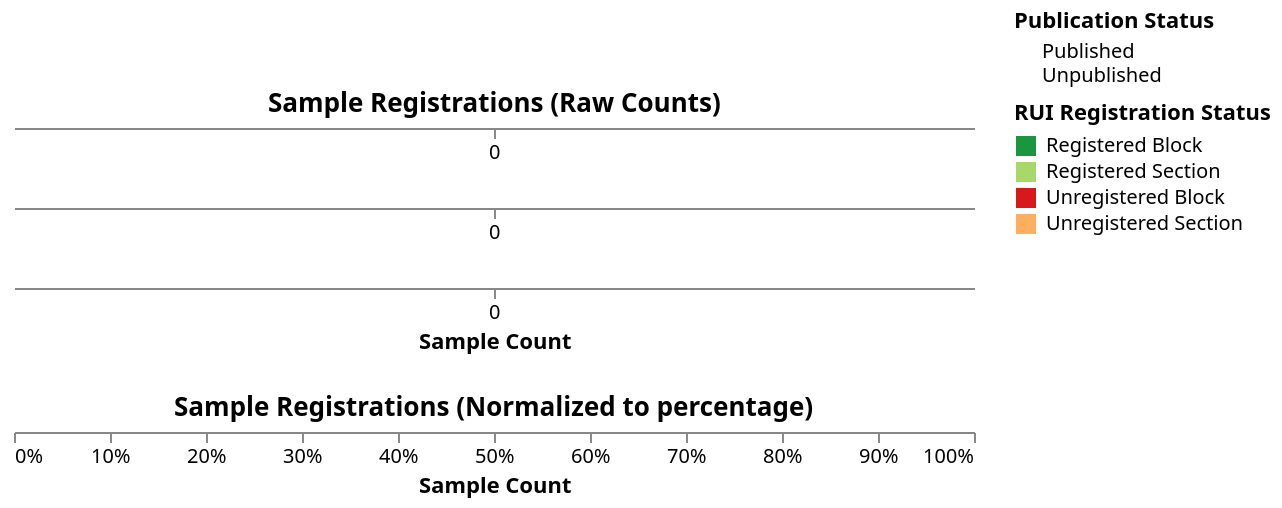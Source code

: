 {
  "$schema": "https://vega.github.io/schema/vega-lite/v5.json",
  "description": "Report for HuBMAP CCF Registrations",
  "autosize": {"type": "fit", "resize": true},
  "data": {
    "name": "nodes"
  },
  "transform": [
    { "filter": "isValid(datum.provider) && isValid(datum.status_color)" },
    { "filter": { "param": "published_selection" } }
  ],
  "vconcat": [
    {
      "mark": { "type": "text" },
      "data": { "values": [] },
      "params": [
        {
          "name": "published_selection",
          "select": {
            "type": "point"
          },
          "bind": "legend",
          "value": [
            { "published_status": "Published" },
            { "published_status": "Unpublished" }
          ]
        }
      ],
      "encoding": {
        "opacity": {
          "field": "published_status",
          "title": "Publication Status",
          "type": "ordinal",
          "legend": {
            "orient": "right",
            "values": [
              "Published",
              "Unpublished"
            ],
            "symbolSize": 0
          }
        }
      }
    },
    {
      "title": "Sample Registrations (Raw Counts)",
      "height": {"step": 40},
      "width": 480,      
      "mark": "bar",
      "transform": [ {"filter": "datum.provider != 'Vanderbilt TMC' && datum.provider != 'All Tissue Providers'"} ],
      "encoding": {
        "x": { "aggregate": "count", "field": "status", "title": null },
        "y": { "field": "provider", "title": null },
        "color": { "field": "status", "type": "nominal", "title": "RUI Registration Status", "scale": {
          "domain": ["Registered Block", "Registered Section", "Unregistered Block", "Unregistered Section"],
          "range": ["#1a9641", "#a6d96a", "#d7191c", "#fdae61"]
        } },
        "tooltip": [
          { "field": "provider", "title": "Tissue Provider" },
          { "field": "status", "title": "Status" },
          { "aggregate": "count", "field": "status", "title": "Sample Count" }
        ]
      }
    },
    {
      "height": {"step": 40},
      "width": 480,      
      "mark": "bar",
      "transform": [ {"filter": "datum.provider == 'Vanderbilt TMC'"} ],
      "encoding": {
        "x": { "aggregate": "count", "field": "status", "title": null },
        "y": { "field": "provider", "title": null },
        "color": { "field": "status", "type": "nominal", "title": "RUI Registration Status" },
        "tooltip": [
          { "field": "provider", "title": "Tissue Provider" },
          { "field": "status", "title": "Status" },
          { "aggregate": "count", "field": "status", "title": "Sample Count" }
        ]
      }
    },
    {
      "height": {"step": 40},
      "width": 480,      
      "mark": "bar",
      "transform": [ {"filter": "datum.provider == 'All Tissue Providers'"} ],
      "encoding": {
        "x": { "aggregate": "count", "field": "status", "title": "Sample Count" },
        "y": { "field": "provider", "title": null },
        "color": { "field": "status", "type": "nominal", "title": "RUI Registration Status" },
        "tooltip": [
          { "field": "provider", "title": "Tissue Provider" },
          { "field": "status", "title": "Status" },
          { "aggregate": "count", "field": "status", "title": "Sample Count" }
        ]
      }
    },
    {
      "title": "Sample Registrations (Normalized to percentage)",
      "height": {"step": 40},
      "width": 480,      
      "mark": "bar",
      "encoding": {
        "x": { "aggregate": "count", "field": "status", "title": "Sample Count", "stack": "normalize" },
        "y": { "field": "provider", "title": null },
        "color": { "field": "status", "type": "nominal", "title": "RUI Registration Status" },
        "tooltip": [
          { "field": "provider", "title": "Tissue Provider" },
          { "field": "status", "title": "Status" },
          { "aggregate": "count", "field": "status", "title": "Sample Count" }
        ]
      }
    }
  ],
  "datasets": {
    "nodes": []
  }
}
